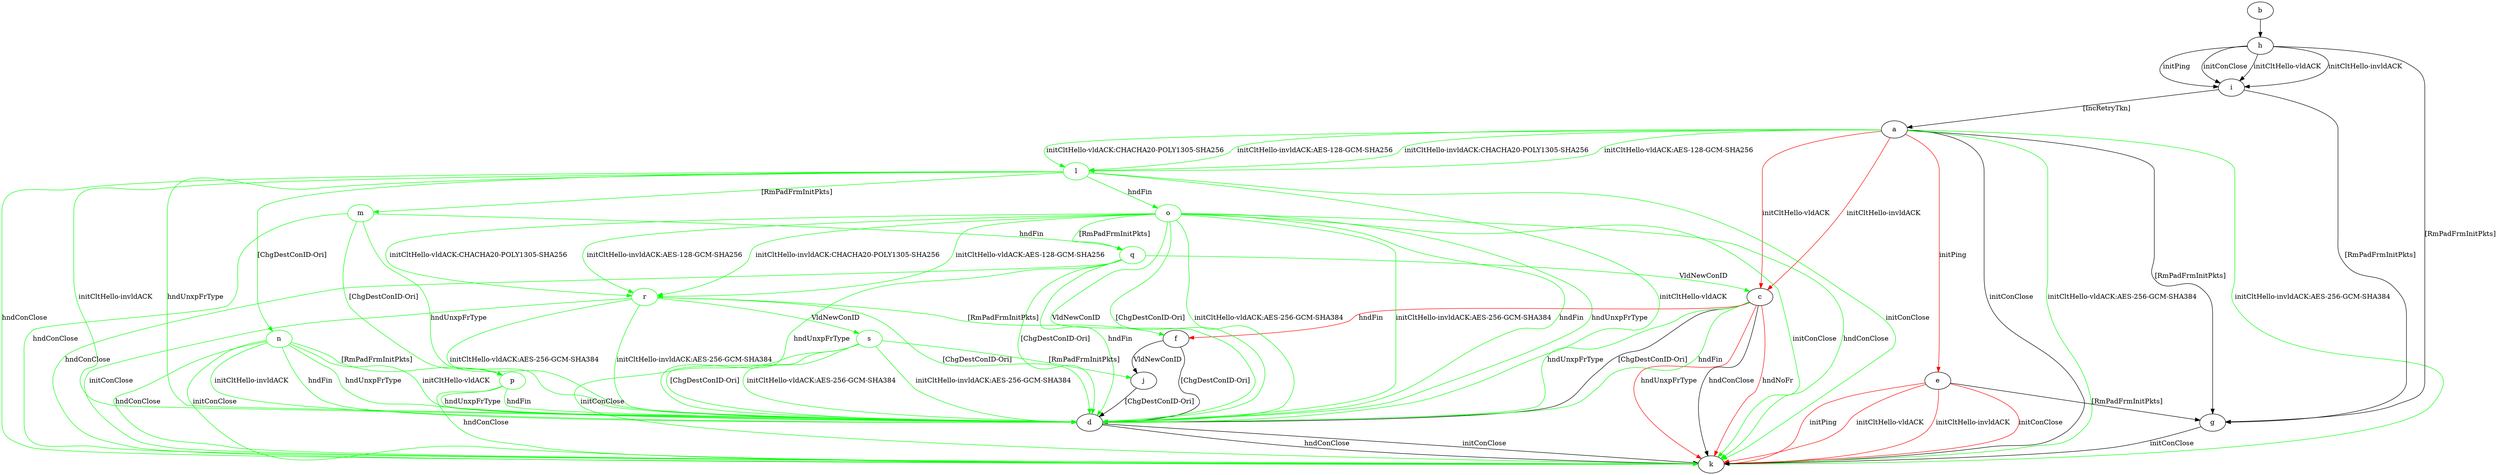 digraph "" {
	a -> c	[key=0,
		color=red,
		label="initCltHello-vldACK "];
	a -> c	[key=1,
		color=red,
		label="initCltHello-invldACK "];
	a -> e	[key=0,
		color=red,
		label="initPing "];
	a -> g	[key=0,
		label="[RmPadFrmInitPkts] "];
	a -> k	[key=0,
		label="initConClose "];
	a -> k	[key=1,
		color=green,
		label="initCltHello-vldACK:AES-256-GCM-SHA384 "];
	a -> k	[key=2,
		color=green,
		label="initCltHello-invldACK:AES-256-GCM-SHA384 "];
	l	[color=green];
	a -> l	[key=0,
		color=green,
		label="initCltHello-vldACK:AES-128-GCM-SHA256 "];
	a -> l	[key=1,
		color=green,
		label="initCltHello-vldACK:CHACHA20-POLY1305-SHA256 "];
	a -> l	[key=2,
		color=green,
		label="initCltHello-invldACK:AES-128-GCM-SHA256 "];
	a -> l	[key=3,
		color=green,
		label="initCltHello-invldACK:CHACHA20-POLY1305-SHA256 "];
	b -> h	[key=0];
	c -> d	[key=0,
		label="[ChgDestConID-Ori] "];
	c -> d	[key=1,
		color=green,
		label="hndFin "];
	c -> d	[key=2,
		color=green,
		label="hndUnxpFrType "];
	c -> f	[key=0,
		color=red,
		label="hndFin "];
	c -> k	[key=0,
		label="hndConClose "];
	c -> k	[key=1,
		color=red,
		label="hndNoFr "];
	c -> k	[key=2,
		color=red,
		label="hndUnxpFrType "];
	d -> k	[key=0,
		label="initConClose "];
	d -> k	[key=1,
		label="hndConClose "];
	e -> g	[key=0,
		label="[RmPadFrmInitPkts] "];
	e -> k	[key=0,
		color=red,
		label="initPing "];
	e -> k	[key=1,
		color=red,
		label="initConClose "];
	e -> k	[key=2,
		color=red,
		label="initCltHello-vldACK "];
	e -> k	[key=3,
		color=red,
		label="initCltHello-invldACK "];
	f -> d	[key=0,
		label="[ChgDestConID-Ori] "];
	f -> j	[key=0,
		label="VldNewConID "];
	g -> k	[key=0,
		label="initConClose "];
	h -> g	[key=0,
		label="[RmPadFrmInitPkts] "];
	h -> i	[key=0,
		label="initPing "];
	h -> i	[key=1,
		label="initConClose "];
	h -> i	[key=2,
		label="initCltHello-vldACK "];
	h -> i	[key=3,
		label="initCltHello-invldACK "];
	i -> a	[key=0,
		label="[IncRetryTkn] "];
	i -> g	[key=0,
		label="[RmPadFrmInitPkts] "];
	j -> d	[key=0,
		label="[ChgDestConID-Ori] "];
	l -> d	[key=0,
		color=green,
		label="initCltHello-vldACK "];
	l -> d	[key=1,
		color=green,
		label="initCltHello-invldACK "];
	l -> d	[key=2,
		color=green,
		label="hndUnxpFrType "];
	l -> k	[key=0,
		color=green,
		label="initConClose "];
	l -> k	[key=1,
		color=green,
		label="hndConClose "];
	m	[color=green];
	l -> m	[key=0,
		color=green,
		label="[RmPadFrmInitPkts] "];
	n	[color=green];
	l -> n	[key=0,
		color=green,
		label="[ChgDestConID-Ori] "];
	o	[color=green];
	l -> o	[key=0,
		color=green,
		label="hndFin "];
	m -> d	[key=0,
		color=green,
		label="hndUnxpFrType "];
	m -> k	[key=0,
		color=green,
		label="hndConClose "];
	p	[color=green];
	m -> p	[key=0,
		color=green,
		label="[ChgDestConID-Ori] "];
	q	[color=green];
	m -> q	[key=0,
		color=green,
		label="hndFin "];
	n -> d	[key=0,
		color=green,
		label="initCltHello-vldACK "];
	n -> d	[key=1,
		color=green,
		label="initCltHello-invldACK "];
	n -> d	[key=2,
		color=green,
		label="hndFin "];
	n -> d	[key=3,
		color=green,
		label="hndUnxpFrType "];
	n -> k	[key=0,
		color=green,
		label="initConClose "];
	n -> k	[key=1,
		color=green,
		label="hndConClose "];
	n -> p	[key=0,
		color=green,
		label="[RmPadFrmInitPkts] "];
	o -> d	[key=0,
		color=green,
		label="initCltHello-vldACK:AES-256-GCM-SHA384 "];
	o -> d	[key=1,
		color=green,
		label="initCltHello-invldACK:AES-256-GCM-SHA384 "];
	o -> d	[key=2,
		color=green,
		label="hndFin "];
	o -> d	[key=3,
		color=green,
		label="hndUnxpFrType "];
	o -> d	[key=4,
		color=green,
		label="VldNewConID "];
	o -> d	[key=5,
		color=green,
		label="[ChgDestConID-Ori] "];
	o -> k	[key=0,
		color=green,
		label="initConClose "];
	o -> k	[key=1,
		color=green,
		label="hndConClose "];
	o -> q	[key=0,
		color=green,
		label="[RmPadFrmInitPkts] "];
	r	[color=green];
	o -> r	[key=0,
		color=green,
		label="initCltHello-vldACK:AES-128-GCM-SHA256 "];
	o -> r	[key=1,
		color=green,
		label="initCltHello-vldACK:CHACHA20-POLY1305-SHA256 "];
	o -> r	[key=2,
		color=green,
		label="initCltHello-invldACK:AES-128-GCM-SHA256 "];
	o -> r	[key=3,
		color=green,
		label="initCltHello-invldACK:CHACHA20-POLY1305-SHA256 "];
	p -> d	[key=0,
		color=green,
		label="hndFin "];
	p -> d	[key=1,
		color=green,
		label="hndUnxpFrType "];
	p -> k	[key=0,
		color=green,
		label="hndConClose "];
	q -> c	[key=0,
		color=green,
		label="VldNewConID "];
	q -> d	[key=0,
		color=green,
		label="hndFin "];
	q -> d	[key=1,
		color=green,
		label="hndUnxpFrType "];
	q -> d	[key=2,
		color=green,
		label="[ChgDestConID-Ori] "];
	q -> k	[key=0,
		color=green,
		label="hndConClose "];
	r -> d	[key=0,
		color=green,
		label="initCltHello-vldACK:AES-256-GCM-SHA384 "];
	r -> d	[key=1,
		color=green,
		label="initCltHello-invldACK:AES-256-GCM-SHA384 "];
	r -> d	[key=2,
		color=green,
		label="[ChgDestConID-Ori] "];
	r -> f	[key=0,
		color=green,
		label="[RmPadFrmInitPkts] "];
	r -> k	[key=0,
		color=green,
		label="initConClose "];
	s	[color=green];
	r -> s	[key=0,
		color=green,
		label="VldNewConID "];
	s -> d	[key=0,
		color=green,
		label="initCltHello-vldACK:AES-256-GCM-SHA384 "];
	s -> d	[key=1,
		color=green,
		label="initCltHello-invldACK:AES-256-GCM-SHA384 "];
	s -> d	[key=2,
		color=green,
		label="[ChgDestConID-Ori] "];
	s -> j	[key=0,
		color=green,
		label="[RmPadFrmInitPkts] "];
	s -> k	[key=0,
		color=green,
		label="initConClose "];
}
